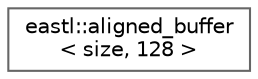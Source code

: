 digraph "类继承关系图"
{
 // LATEX_PDF_SIZE
  bgcolor="transparent";
  edge [fontname=Helvetica,fontsize=10,labelfontname=Helvetica,labelfontsize=10];
  node [fontname=Helvetica,fontsize=10,shape=box,height=0.2,width=0.4];
  rankdir="LR";
  Node0 [id="Node000000",label="eastl::aligned_buffer\l\< size, 128 \>",height=0.2,width=0.4,color="grey40", fillcolor="white", style="filled",URL="$structeastl_1_1aligned__buffer_3_01size_00_01128_01_4.html",tooltip=" "];
}
